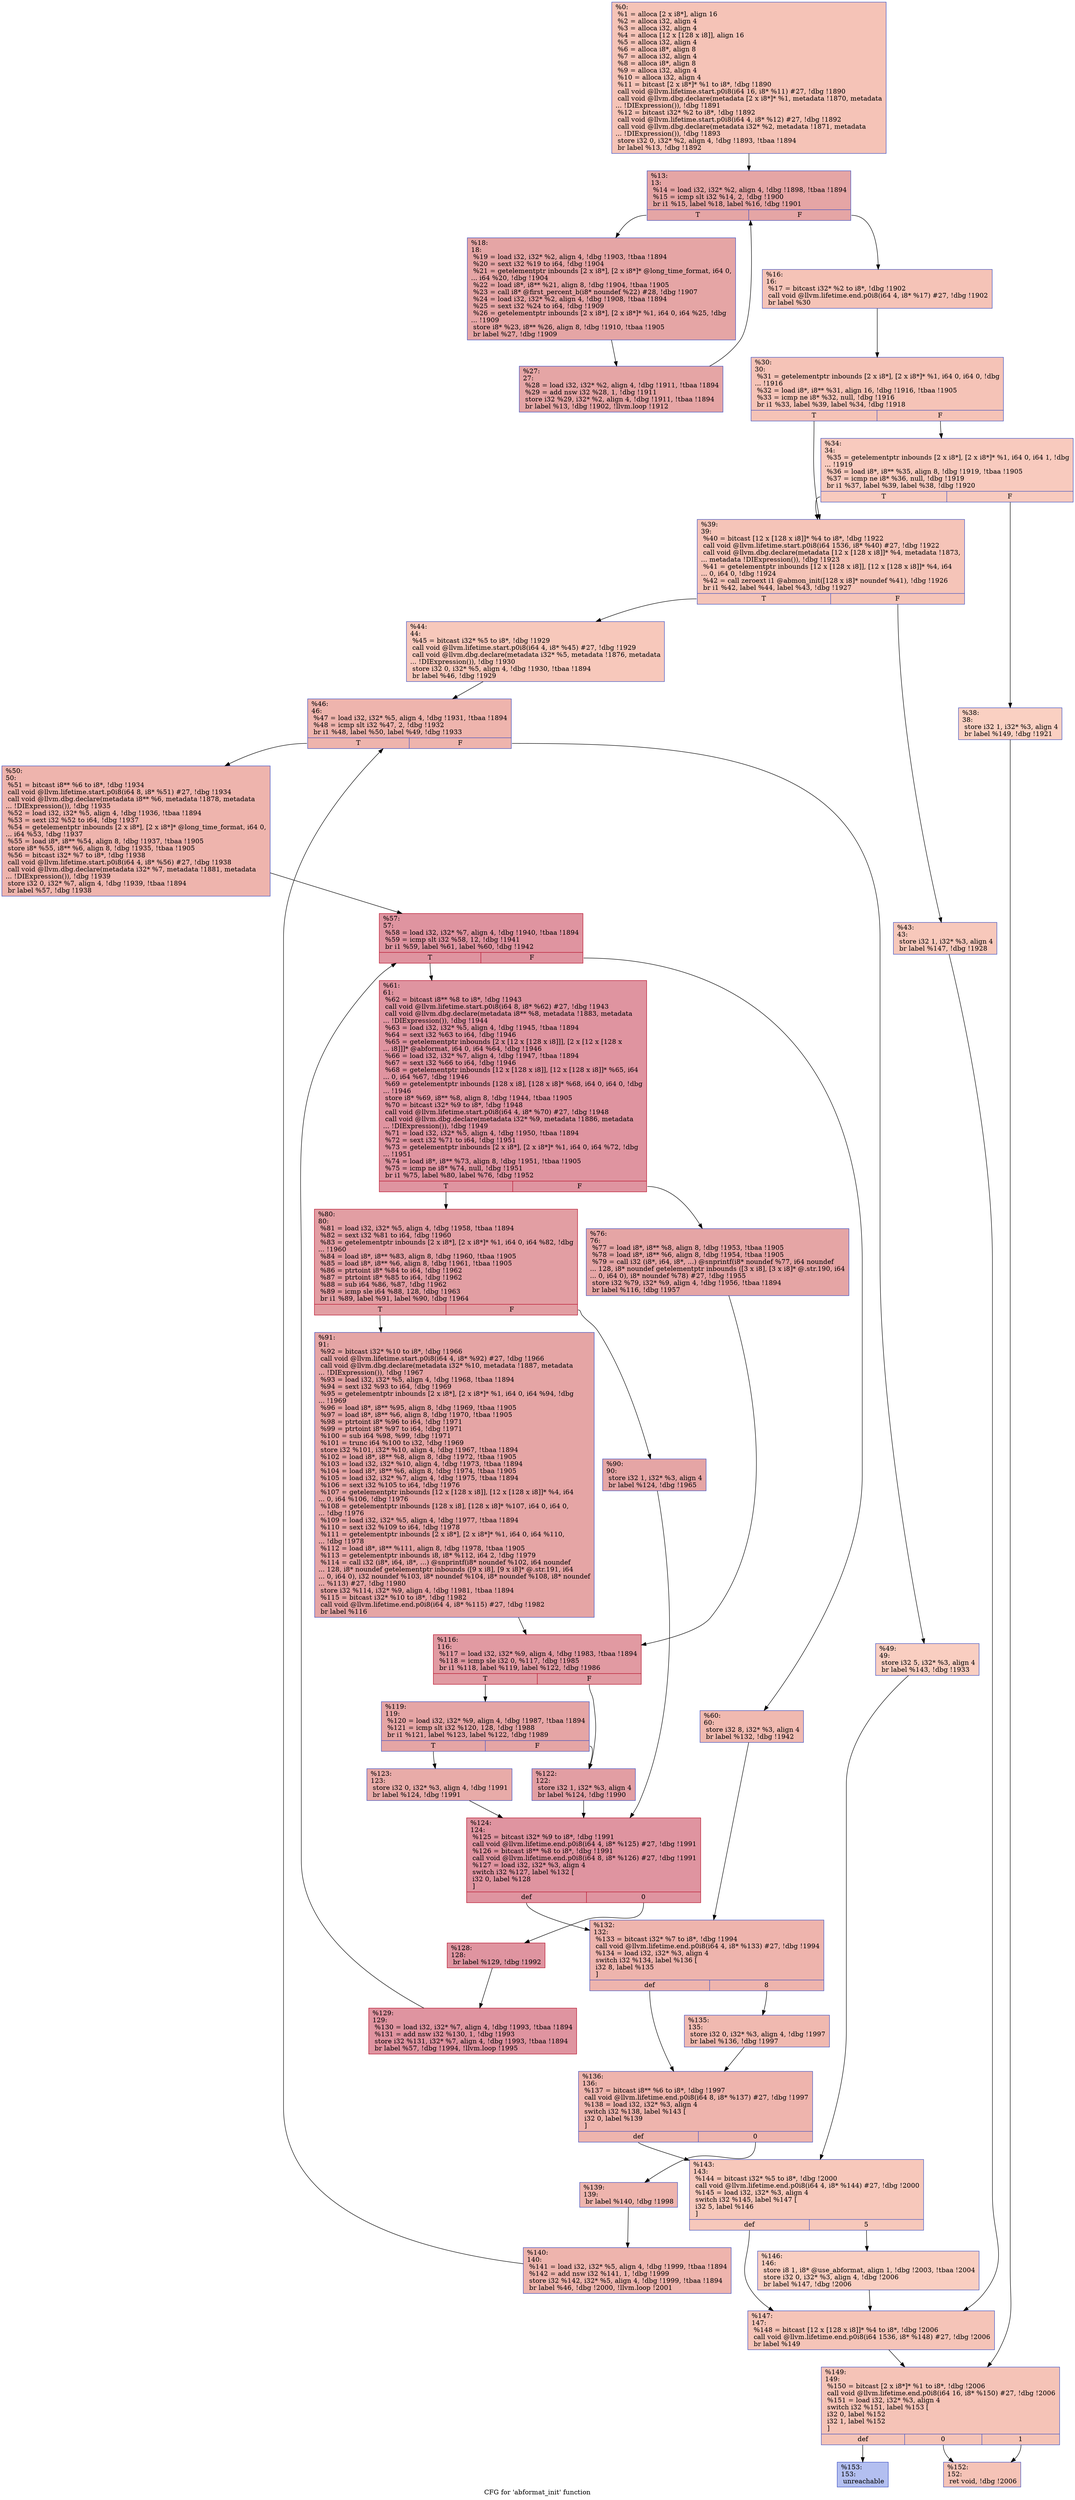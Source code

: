 digraph "CFG for 'abformat_init' function" {
	label="CFG for 'abformat_init' function";

	Node0x215b510 [shape=record,color="#3d50c3ff", style=filled, fillcolor="#e8765c70",label="{%0:\l  %1 = alloca [2 x i8*], align 16\l  %2 = alloca i32, align 4\l  %3 = alloca i32, align 4\l  %4 = alloca [12 x [128 x i8]], align 16\l  %5 = alloca i32, align 4\l  %6 = alloca i8*, align 8\l  %7 = alloca i32, align 4\l  %8 = alloca i8*, align 8\l  %9 = alloca i32, align 4\l  %10 = alloca i32, align 4\l  %11 = bitcast [2 x i8*]* %1 to i8*, !dbg !1890\l  call void @llvm.lifetime.start.p0i8(i64 16, i8* %11) #27, !dbg !1890\l  call void @llvm.dbg.declare(metadata [2 x i8*]* %1, metadata !1870, metadata\l... !DIExpression()), !dbg !1891\l  %12 = bitcast i32* %2 to i8*, !dbg !1892\l  call void @llvm.lifetime.start.p0i8(i64 4, i8* %12) #27, !dbg !1892\l  call void @llvm.dbg.declare(metadata i32* %2, metadata !1871, metadata\l... !DIExpression()), !dbg !1893\l  store i32 0, i32* %2, align 4, !dbg !1893, !tbaa !1894\l  br label %13, !dbg !1892\l}"];
	Node0x215b510 -> Node0x215d750;
	Node0x215d750 [shape=record,color="#3d50c3ff", style=filled, fillcolor="#c5333470",label="{%13:\l13:                                               \l  %14 = load i32, i32* %2, align 4, !dbg !1898, !tbaa !1894\l  %15 = icmp slt i32 %14, 2, !dbg !1900\l  br i1 %15, label %18, label %16, !dbg !1901\l|{<s0>T|<s1>F}}"];
	Node0x215d750:s0 -> Node0x215d7f0;
	Node0x215d750:s1 -> Node0x215d7a0;
	Node0x215d7a0 [shape=record,color="#3d50c3ff", style=filled, fillcolor="#e8765c70",label="{%16:\l16:                                               \l  %17 = bitcast i32* %2 to i8*, !dbg !1902\l  call void @llvm.lifetime.end.p0i8(i64 4, i8* %17) #27, !dbg !1902\l  br label %30\l}"];
	Node0x215d7a0 -> Node0x215d890;
	Node0x215d7f0 [shape=record,color="#3d50c3ff", style=filled, fillcolor="#c5333470",label="{%18:\l18:                                               \l  %19 = load i32, i32* %2, align 4, !dbg !1903, !tbaa !1894\l  %20 = sext i32 %19 to i64, !dbg !1904\l  %21 = getelementptr inbounds [2 x i8*], [2 x i8*]* @long_time_format, i64 0,\l... i64 %20, !dbg !1904\l  %22 = load i8*, i8** %21, align 8, !dbg !1904, !tbaa !1905\l  %23 = call i8* @first_percent_b(i8* noundef %22) #28, !dbg !1907\l  %24 = load i32, i32* %2, align 4, !dbg !1908, !tbaa !1894\l  %25 = sext i32 %24 to i64, !dbg !1909\l  %26 = getelementptr inbounds [2 x i8*], [2 x i8*]* %1, i64 0, i64 %25, !dbg\l... !1909\l  store i8* %23, i8** %26, align 8, !dbg !1910, !tbaa !1905\l  br label %27, !dbg !1909\l}"];
	Node0x215d7f0 -> Node0x215d840;
	Node0x215d840 [shape=record,color="#3d50c3ff", style=filled, fillcolor="#c5333470",label="{%27:\l27:                                               \l  %28 = load i32, i32* %2, align 4, !dbg !1911, !tbaa !1894\l  %29 = add nsw i32 %28, 1, !dbg !1911\l  store i32 %29, i32* %2, align 4, !dbg !1911, !tbaa !1894\l  br label %13, !dbg !1902, !llvm.loop !1912\l}"];
	Node0x215d840 -> Node0x215d750;
	Node0x215d890 [shape=record,color="#3d50c3ff", style=filled, fillcolor="#e8765c70",label="{%30:\l30:                                               \l  %31 = getelementptr inbounds [2 x i8*], [2 x i8*]* %1, i64 0, i64 0, !dbg\l... !1916\l  %32 = load i8*, i8** %31, align 16, !dbg !1916, !tbaa !1905\l  %33 = icmp ne i8* %32, null, !dbg !1916\l  br i1 %33, label %39, label %34, !dbg !1918\l|{<s0>T|<s1>F}}"];
	Node0x215d890:s0 -> Node0x215d980;
	Node0x215d890:s1 -> Node0x215d8e0;
	Node0x215d8e0 [shape=record,color="#3d50c3ff", style=filled, fillcolor="#ef886b70",label="{%34:\l34:                                               \l  %35 = getelementptr inbounds [2 x i8*], [2 x i8*]* %1, i64 0, i64 1, !dbg\l... !1919\l  %36 = load i8*, i8** %35, align 8, !dbg !1919, !tbaa !1905\l  %37 = icmp ne i8* %36, null, !dbg !1919\l  br i1 %37, label %39, label %38, !dbg !1920\l|{<s0>T|<s1>F}}"];
	Node0x215d8e0:s0 -> Node0x215d980;
	Node0x215d8e0:s1 -> Node0x215d930;
	Node0x215d930 [shape=record,color="#3d50c3ff", style=filled, fillcolor="#f3947570",label="{%38:\l38:                                               \l  store i32 1, i32* %3, align 4\l  br label %149, !dbg !1921\l}"];
	Node0x215d930 -> Node0x215e240;
	Node0x215d980 [shape=record,color="#3d50c3ff", style=filled, fillcolor="#e97a5f70",label="{%39:\l39:                                               \l  %40 = bitcast [12 x [128 x i8]]* %4 to i8*, !dbg !1922\l  call void @llvm.lifetime.start.p0i8(i64 1536, i8* %40) #27, !dbg !1922\l  call void @llvm.dbg.declare(metadata [12 x [128 x i8]]* %4, metadata !1873,\l... metadata !DIExpression()), !dbg !1923\l  %41 = getelementptr inbounds [12 x [128 x i8]], [12 x [128 x i8]]* %4, i64\l... 0, i64 0, !dbg !1924\l  %42 = call zeroext i1 @abmon_init([128 x i8]* noundef %41), !dbg !1926\l  br i1 %42, label %44, label %43, !dbg !1927\l|{<s0>T|<s1>F}}"];
	Node0x215d980:s0 -> Node0x215da20;
	Node0x215d980:s1 -> Node0x215d9d0;
	Node0x215d9d0 [shape=record,color="#3d50c3ff", style=filled, fillcolor="#ed836670",label="{%43:\l43:                                               \l  store i32 1, i32* %3, align 4\l  br label %147, !dbg !1928\l}"];
	Node0x215d9d0 -> Node0x215e1f0;
	Node0x215da20 [shape=record,color="#3d50c3ff", style=filled, fillcolor="#ed836670",label="{%44:\l44:                                               \l  %45 = bitcast i32* %5 to i8*, !dbg !1929\l  call void @llvm.lifetime.start.p0i8(i64 4, i8* %45) #27, !dbg !1929\l  call void @llvm.dbg.declare(metadata i32* %5, metadata !1876, metadata\l... !DIExpression()), !dbg !1930\l  store i32 0, i32* %5, align 4, !dbg !1930, !tbaa !1894\l  br label %46, !dbg !1929\l}"];
	Node0x215da20 -> Node0x215da70;
	Node0x215da70 [shape=record,color="#3d50c3ff", style=filled, fillcolor="#d8564670",label="{%46:\l46:                                               \l  %47 = load i32, i32* %5, align 4, !dbg !1931, !tbaa !1894\l  %48 = icmp slt i32 %47, 2, !dbg !1932\l  br i1 %48, label %50, label %49, !dbg !1933\l|{<s0>T|<s1>F}}"];
	Node0x215da70:s0 -> Node0x215db10;
	Node0x215da70:s1 -> Node0x215dac0;
	Node0x215dac0 [shape=record,color="#3d50c3ff", style=filled, fillcolor="#f2907270",label="{%49:\l49:                                               \l  store i32 5, i32* %3, align 4\l  br label %143, !dbg !1933\l}"];
	Node0x215dac0 -> Node0x215e150;
	Node0x215db10 [shape=record,color="#3d50c3ff", style=filled, fillcolor="#d8564670",label="{%50:\l50:                                               \l  %51 = bitcast i8** %6 to i8*, !dbg !1934\l  call void @llvm.lifetime.start.p0i8(i64 8, i8* %51) #27, !dbg !1934\l  call void @llvm.dbg.declare(metadata i8** %6, metadata !1878, metadata\l... !DIExpression()), !dbg !1935\l  %52 = load i32, i32* %5, align 4, !dbg !1936, !tbaa !1894\l  %53 = sext i32 %52 to i64, !dbg !1937\l  %54 = getelementptr inbounds [2 x i8*], [2 x i8*]* @long_time_format, i64 0,\l... i64 %53, !dbg !1937\l  %55 = load i8*, i8** %54, align 8, !dbg !1937, !tbaa !1905\l  store i8* %55, i8** %6, align 8, !dbg !1935, !tbaa !1905\l  %56 = bitcast i32* %7 to i8*, !dbg !1938\l  call void @llvm.lifetime.start.p0i8(i64 4, i8* %56) #27, !dbg !1938\l  call void @llvm.dbg.declare(metadata i32* %7, metadata !1881, metadata\l... !DIExpression()), !dbg !1939\l  store i32 0, i32* %7, align 4, !dbg !1939, !tbaa !1894\l  br label %57, !dbg !1938\l}"];
	Node0x215db10 -> Node0x215db60;
	Node0x215db60 [shape=record,color="#b70d28ff", style=filled, fillcolor="#b70d2870",label="{%57:\l57:                                               \l  %58 = load i32, i32* %7, align 4, !dbg !1940, !tbaa !1894\l  %59 = icmp slt i32 %58, 12, !dbg !1941\l  br i1 %59, label %61, label %60, !dbg !1942\l|{<s0>T|<s1>F}}"];
	Node0x215db60:s0 -> Node0x215dc00;
	Node0x215db60:s1 -> Node0x215dbb0;
	Node0x215dbb0 [shape=record,color="#3d50c3ff", style=filled, fillcolor="#de614d70",label="{%60:\l60:                                               \l  store i32 8, i32* %3, align 4\l  br label %132, !dbg !1942\l}"];
	Node0x215dbb0 -> Node0x215dfc0;
	Node0x215dc00 [shape=record,color="#b70d28ff", style=filled, fillcolor="#b70d2870",label="{%61:\l61:                                               \l  %62 = bitcast i8** %8 to i8*, !dbg !1943\l  call void @llvm.lifetime.start.p0i8(i64 8, i8* %62) #27, !dbg !1943\l  call void @llvm.dbg.declare(metadata i8** %8, metadata !1883, metadata\l... !DIExpression()), !dbg !1944\l  %63 = load i32, i32* %5, align 4, !dbg !1945, !tbaa !1894\l  %64 = sext i32 %63 to i64, !dbg !1946\l  %65 = getelementptr inbounds [2 x [12 x [128 x i8]]], [2 x [12 x [128 x\l... i8]]]* @abformat, i64 0, i64 %64, !dbg !1946\l  %66 = load i32, i32* %7, align 4, !dbg !1947, !tbaa !1894\l  %67 = sext i32 %66 to i64, !dbg !1946\l  %68 = getelementptr inbounds [12 x [128 x i8]], [12 x [128 x i8]]* %65, i64\l... 0, i64 %67, !dbg !1946\l  %69 = getelementptr inbounds [128 x i8], [128 x i8]* %68, i64 0, i64 0, !dbg\l... !1946\l  store i8* %69, i8** %8, align 8, !dbg !1944, !tbaa !1905\l  %70 = bitcast i32* %9 to i8*, !dbg !1948\l  call void @llvm.lifetime.start.p0i8(i64 4, i8* %70) #27, !dbg !1948\l  call void @llvm.dbg.declare(metadata i32* %9, metadata !1886, metadata\l... !DIExpression()), !dbg !1949\l  %71 = load i32, i32* %5, align 4, !dbg !1950, !tbaa !1894\l  %72 = sext i32 %71 to i64, !dbg !1951\l  %73 = getelementptr inbounds [2 x i8*], [2 x i8*]* %1, i64 0, i64 %72, !dbg\l... !1951\l  %74 = load i8*, i8** %73, align 8, !dbg !1951, !tbaa !1905\l  %75 = icmp ne i8* %74, null, !dbg !1951\l  br i1 %75, label %80, label %76, !dbg !1952\l|{<s0>T|<s1>F}}"];
	Node0x215dc00:s0 -> Node0x215dca0;
	Node0x215dc00:s1 -> Node0x215dc50;
	Node0x215dc50 [shape=record,color="#3d50c3ff", style=filled, fillcolor="#c5333470",label="{%76:\l76:                                               \l  %77 = load i8*, i8** %8, align 8, !dbg !1953, !tbaa !1905\l  %78 = load i8*, i8** %6, align 8, !dbg !1954, !tbaa !1905\l  %79 = call i32 (i8*, i64, i8*, ...) @snprintf(i8* noundef %77, i64 noundef\l... 128, i8* noundef getelementptr inbounds ([3 x i8], [3 x i8]* @.str.190, i64\l... 0, i64 0), i8* noundef %78) #27, !dbg !1955\l  store i32 %79, i32* %9, align 4, !dbg !1956, !tbaa !1894\l  br label %116, !dbg !1957\l}"];
	Node0x215dc50 -> Node0x215dd90;
	Node0x215dca0 [shape=record,color="#b70d28ff", style=filled, fillcolor="#be242e70",label="{%80:\l80:                                               \l  %81 = load i32, i32* %5, align 4, !dbg !1958, !tbaa !1894\l  %82 = sext i32 %81 to i64, !dbg !1960\l  %83 = getelementptr inbounds [2 x i8*], [2 x i8*]* %1, i64 0, i64 %82, !dbg\l... !1960\l  %84 = load i8*, i8** %83, align 8, !dbg !1960, !tbaa !1905\l  %85 = load i8*, i8** %6, align 8, !dbg !1961, !tbaa !1905\l  %86 = ptrtoint i8* %84 to i64, !dbg !1962\l  %87 = ptrtoint i8* %85 to i64, !dbg !1962\l  %88 = sub i64 %86, %87, !dbg !1962\l  %89 = icmp sle i64 %88, 128, !dbg !1963\l  br i1 %89, label %91, label %90, !dbg !1964\l|{<s0>T|<s1>F}}"];
	Node0x215dca0:s0 -> Node0x215dd40;
	Node0x215dca0:s1 -> Node0x215dcf0;
	Node0x215dcf0 [shape=record,color="#3d50c3ff", style=filled, fillcolor="#c5333470",label="{%90:\l90:                                               \l  store i32 1, i32* %3, align 4\l  br label %124, !dbg !1965\l}"];
	Node0x215dcf0 -> Node0x215ded0;
	Node0x215dd40 [shape=record,color="#3d50c3ff", style=filled, fillcolor="#c5333470",label="{%91:\l91:                                               \l  %92 = bitcast i32* %10 to i8*, !dbg !1966\l  call void @llvm.lifetime.start.p0i8(i64 4, i8* %92) #27, !dbg !1966\l  call void @llvm.dbg.declare(metadata i32* %10, metadata !1887, metadata\l... !DIExpression()), !dbg !1967\l  %93 = load i32, i32* %5, align 4, !dbg !1968, !tbaa !1894\l  %94 = sext i32 %93 to i64, !dbg !1969\l  %95 = getelementptr inbounds [2 x i8*], [2 x i8*]* %1, i64 0, i64 %94, !dbg\l... !1969\l  %96 = load i8*, i8** %95, align 8, !dbg !1969, !tbaa !1905\l  %97 = load i8*, i8** %6, align 8, !dbg !1970, !tbaa !1905\l  %98 = ptrtoint i8* %96 to i64, !dbg !1971\l  %99 = ptrtoint i8* %97 to i64, !dbg !1971\l  %100 = sub i64 %98, %99, !dbg !1971\l  %101 = trunc i64 %100 to i32, !dbg !1969\l  store i32 %101, i32* %10, align 4, !dbg !1967, !tbaa !1894\l  %102 = load i8*, i8** %8, align 8, !dbg !1972, !tbaa !1905\l  %103 = load i32, i32* %10, align 4, !dbg !1973, !tbaa !1894\l  %104 = load i8*, i8** %6, align 8, !dbg !1974, !tbaa !1905\l  %105 = load i32, i32* %7, align 4, !dbg !1975, !tbaa !1894\l  %106 = sext i32 %105 to i64, !dbg !1976\l  %107 = getelementptr inbounds [12 x [128 x i8]], [12 x [128 x i8]]* %4, i64\l... 0, i64 %106, !dbg !1976\l  %108 = getelementptr inbounds [128 x i8], [128 x i8]* %107, i64 0, i64 0,\l... !dbg !1976\l  %109 = load i32, i32* %5, align 4, !dbg !1977, !tbaa !1894\l  %110 = sext i32 %109 to i64, !dbg !1978\l  %111 = getelementptr inbounds [2 x i8*], [2 x i8*]* %1, i64 0, i64 %110,\l... !dbg !1978\l  %112 = load i8*, i8** %111, align 8, !dbg !1978, !tbaa !1905\l  %113 = getelementptr inbounds i8, i8* %112, i64 2, !dbg !1979\l  %114 = call i32 (i8*, i64, i8*, ...) @snprintf(i8* noundef %102, i64 noundef\l... 128, i8* noundef getelementptr inbounds ([9 x i8], [9 x i8]* @.str.191, i64\l... 0, i64 0), i32 noundef %103, i8* noundef %104, i8* noundef %108, i8* noundef\l... %113) #27, !dbg !1980\l  store i32 %114, i32* %9, align 4, !dbg !1981, !tbaa !1894\l  %115 = bitcast i32* %10 to i8*, !dbg !1982\l  call void @llvm.lifetime.end.p0i8(i64 4, i8* %115) #27, !dbg !1982\l  br label %116\l}"];
	Node0x215dd40 -> Node0x215dd90;
	Node0x215dd90 [shape=record,color="#b70d28ff", style=filled, fillcolor="#bb1b2c70",label="{%116:\l116:                                              \l  %117 = load i32, i32* %9, align 4, !dbg !1983, !tbaa !1894\l  %118 = icmp sle i32 0, %117, !dbg !1985\l  br i1 %118, label %119, label %122, !dbg !1986\l|{<s0>T|<s1>F}}"];
	Node0x215dd90:s0 -> Node0x215dde0;
	Node0x215dd90:s1 -> Node0x215de30;
	Node0x215dde0 [shape=record,color="#3d50c3ff", style=filled, fillcolor="#c5333470",label="{%119:\l119:                                              \l  %120 = load i32, i32* %9, align 4, !dbg !1987, !tbaa !1894\l  %121 = icmp slt i32 %120, 128, !dbg !1988\l  br i1 %121, label %123, label %122, !dbg !1989\l|{<s0>T|<s1>F}}"];
	Node0x215dde0:s0 -> Node0x215de80;
	Node0x215dde0:s1 -> Node0x215de30;
	Node0x215de30 [shape=record,color="#3d50c3ff", style=filled, fillcolor="#be242e70",label="{%122:\l122:                                              \l  store i32 1, i32* %3, align 4\l  br label %124, !dbg !1990\l}"];
	Node0x215de30 -> Node0x215ded0;
	Node0x215de80 [shape=record,color="#3d50c3ff", style=filled, fillcolor="#cc403a70",label="{%123:\l123:                                              \l  store i32 0, i32* %3, align 4, !dbg !1991\l  br label %124, !dbg !1991\l}"];
	Node0x215de80 -> Node0x215ded0;
	Node0x215ded0 [shape=record,color="#b70d28ff", style=filled, fillcolor="#b70d2870",label="{%124:\l124:                                              \l  %125 = bitcast i32* %9 to i8*, !dbg !1991\l  call void @llvm.lifetime.end.p0i8(i64 4, i8* %125) #27, !dbg !1991\l  %126 = bitcast i8** %8 to i8*, !dbg !1991\l  call void @llvm.lifetime.end.p0i8(i64 8, i8* %126) #27, !dbg !1991\l  %127 = load i32, i32* %3, align 4\l  switch i32 %127, label %132 [\l    i32 0, label %128\l  ]\l|{<s0>def|<s1>0}}"];
	Node0x215ded0:s0 -> Node0x215dfc0;
	Node0x215ded0:s1 -> Node0x215df20;
	Node0x215df20 [shape=record,color="#b70d28ff", style=filled, fillcolor="#b70d2870",label="{%128:\l128:                                              \l  br label %129, !dbg !1992\l}"];
	Node0x215df20 -> Node0x215df70;
	Node0x215df70 [shape=record,color="#b70d28ff", style=filled, fillcolor="#b70d2870",label="{%129:\l129:                                              \l  %130 = load i32, i32* %7, align 4, !dbg !1993, !tbaa !1894\l  %131 = add nsw i32 %130, 1, !dbg !1993\l  store i32 %131, i32* %7, align 4, !dbg !1993, !tbaa !1894\l  br label %57, !dbg !1994, !llvm.loop !1995\l}"];
	Node0x215df70 -> Node0x215db60;
	Node0x215dfc0 [shape=record,color="#3d50c3ff", style=filled, fillcolor="#d8564670",label="{%132:\l132:                                              \l  %133 = bitcast i32* %7 to i8*, !dbg !1994\l  call void @llvm.lifetime.end.p0i8(i64 4, i8* %133) #27, !dbg !1994\l  %134 = load i32, i32* %3, align 4\l  switch i32 %134, label %136 [\l    i32 8, label %135\l  ]\l|{<s0>def|<s1>8}}"];
	Node0x215dfc0:s0 -> Node0x215e060;
	Node0x215dfc0:s1 -> Node0x215e010;
	Node0x215e010 [shape=record,color="#3d50c3ff", style=filled, fillcolor="#de614d70",label="{%135:\l135:                                              \l  store i32 0, i32* %3, align 4, !dbg !1997\l  br label %136, !dbg !1997\l}"];
	Node0x215e010 -> Node0x215e060;
	Node0x215e060 [shape=record,color="#3d50c3ff", style=filled, fillcolor="#d8564670",label="{%136:\l136:                                              \l  %137 = bitcast i8** %6 to i8*, !dbg !1997\l  call void @llvm.lifetime.end.p0i8(i64 8, i8* %137) #27, !dbg !1997\l  %138 = load i32, i32* %3, align 4\l  switch i32 %138, label %143 [\l    i32 0, label %139\l  ]\l|{<s0>def|<s1>0}}"];
	Node0x215e060:s0 -> Node0x215e150;
	Node0x215e060:s1 -> Node0x215e0b0;
	Node0x215e0b0 [shape=record,color="#3d50c3ff", style=filled, fillcolor="#d8564670",label="{%139:\l139:                                              \l  br label %140, !dbg !1998\l}"];
	Node0x215e0b0 -> Node0x215e100;
	Node0x215e100 [shape=record,color="#3d50c3ff", style=filled, fillcolor="#d8564670",label="{%140:\l140:                                              \l  %141 = load i32, i32* %5, align 4, !dbg !1999, !tbaa !1894\l  %142 = add nsw i32 %141, 1, !dbg !1999\l  store i32 %142, i32* %5, align 4, !dbg !1999, !tbaa !1894\l  br label %46, !dbg !2000, !llvm.loop !2001\l}"];
	Node0x215e100 -> Node0x215da70;
	Node0x215e150 [shape=record,color="#3d50c3ff", style=filled, fillcolor="#ed836670",label="{%143:\l143:                                              \l  %144 = bitcast i32* %5 to i8*, !dbg !2000\l  call void @llvm.lifetime.end.p0i8(i64 4, i8* %144) #27, !dbg !2000\l  %145 = load i32, i32* %3, align 4\l  switch i32 %145, label %147 [\l    i32 5, label %146\l  ]\l|{<s0>def|<s1>5}}"];
	Node0x215e150:s0 -> Node0x215e1f0;
	Node0x215e150:s1 -> Node0x215e1a0;
	Node0x215e1a0 [shape=record,color="#3d50c3ff", style=filled, fillcolor="#f2907270",label="{%146:\l146:                                              \l  store i8 1, i8* @use_abformat, align 1, !dbg !2003, !tbaa !2004\l  store i32 0, i32* %3, align 4, !dbg !2006\l  br label %147, !dbg !2006\l}"];
	Node0x215e1a0 -> Node0x215e1f0;
	Node0x215e1f0 [shape=record,color="#3d50c3ff", style=filled, fillcolor="#e97a5f70",label="{%147:\l147:                                              \l  %148 = bitcast [12 x [128 x i8]]* %4 to i8*, !dbg !2006\l  call void @llvm.lifetime.end.p0i8(i64 1536, i8* %148) #27, !dbg !2006\l  br label %149\l}"];
	Node0x215e1f0 -> Node0x215e240;
	Node0x215e240 [shape=record,color="#3d50c3ff", style=filled, fillcolor="#e8765c70",label="{%149:\l149:                                              \l  %150 = bitcast [2 x i8*]* %1 to i8*, !dbg !2006\l  call void @llvm.lifetime.end.p0i8(i64 16, i8* %150) #27, !dbg !2006\l  %151 = load i32, i32* %3, align 4\l  switch i32 %151, label %153 [\l    i32 0, label %152\l    i32 1, label %152\l  ]\l|{<s0>def|<s1>0|<s2>1}}"];
	Node0x215e240:s0 -> Node0x215e2e0;
	Node0x215e240:s1 -> Node0x215e290;
	Node0x215e240:s2 -> Node0x215e290;
	Node0x215e290 [shape=record,color="#3d50c3ff", style=filled, fillcolor="#e8765c70",label="{%152:\l152:                                              \l  ret void, !dbg !2006\l}"];
	Node0x215e2e0 [shape=record,color="#3d50c3ff", style=filled, fillcolor="#536edd70",label="{%153:\l153:                                              \l  unreachable\l}"];
}
